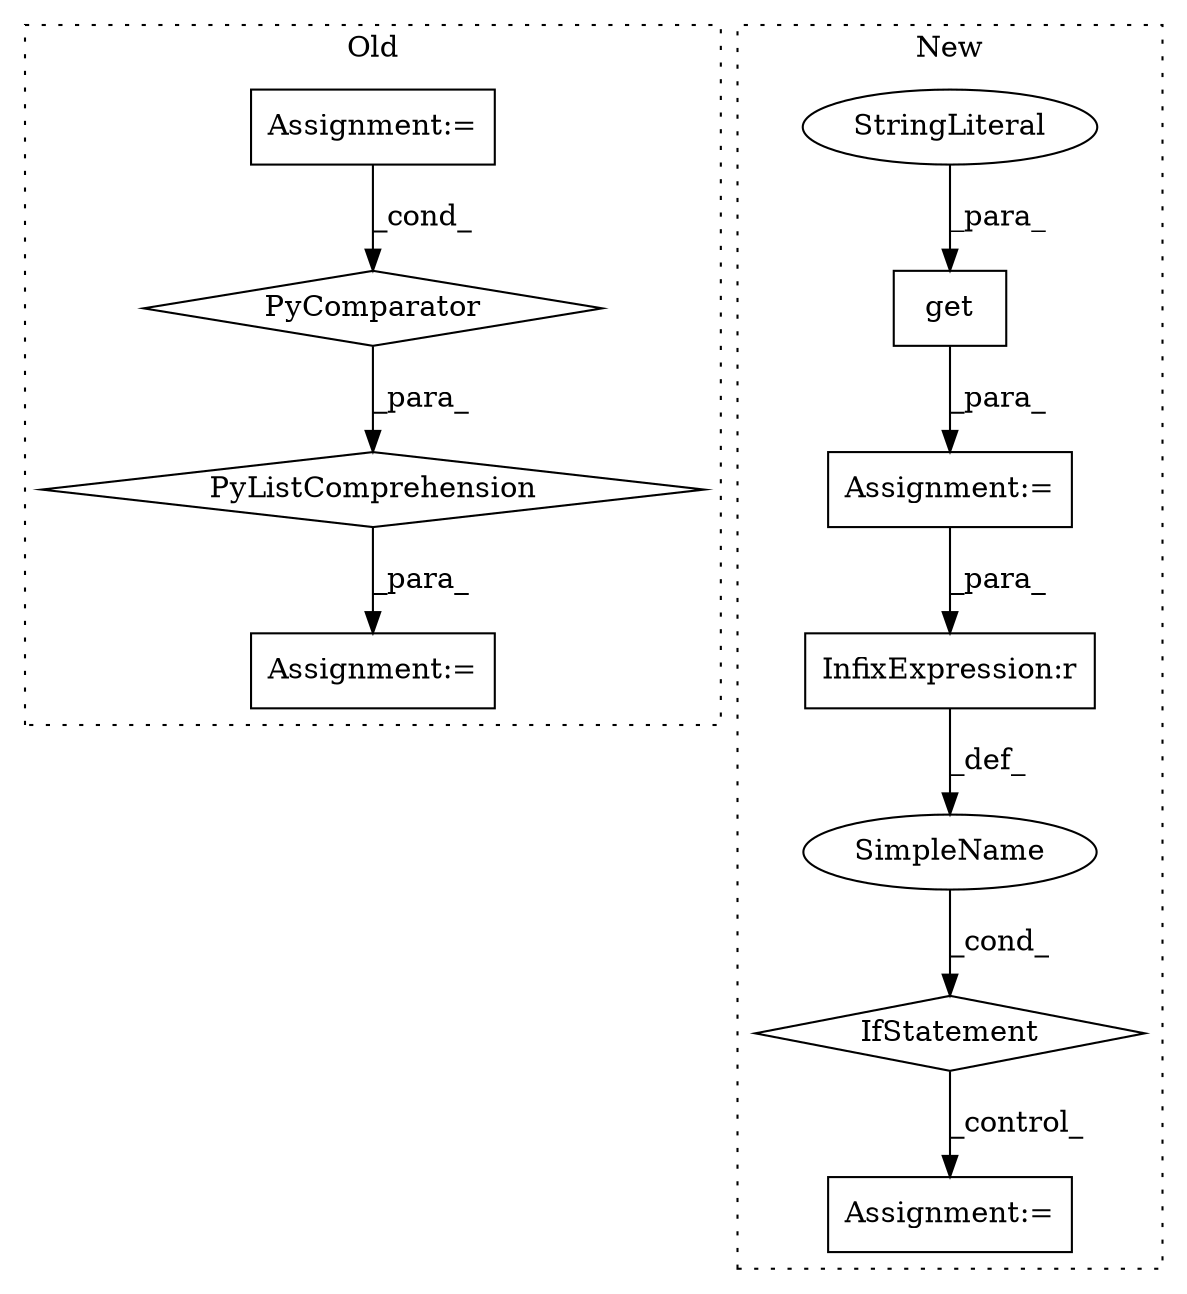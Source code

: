 digraph G {
subgraph cluster0 {
1 [label="PyComparator" a="113" s="1986" l="32" shape="diamond"];
3 [label="Assignment:=" a="7" s="1986" l="32" shape="box"];
4 [label="PyListComprehension" a="109" s="1902" l="124" shape="diamond"];
6 [label="Assignment:=" a="7" s="1890" l="12" shape="box"];
label = "Old";
style="dotted";
}
subgraph cluster1 {
2 [label="get" a="32" s="2061,2089" l="4,1" shape="box"];
5 [label="Assignment:=" a="7" s="2053" l="1" shape="box"];
7 [label="StringLiteral" a="45" s="2081" l="8" shape="ellipse"];
8 [label="IfStatement" a="25" s="2160,2186" l="4,2" shape="diamond"];
9 [label="Assignment:=" a="7" s="2212" l="1" shape="box"];
10 [label="SimpleName" a="42" s="" l="" shape="ellipse"];
11 [label="InfixExpression:r" a="27" s="2177" l="4" shape="box"];
label = "New";
style="dotted";
}
1 -> 4 [label="_para_"];
2 -> 5 [label="_para_"];
3 -> 1 [label="_cond_"];
4 -> 6 [label="_para_"];
5 -> 11 [label="_para_"];
7 -> 2 [label="_para_"];
8 -> 9 [label="_control_"];
10 -> 8 [label="_cond_"];
11 -> 10 [label="_def_"];
}